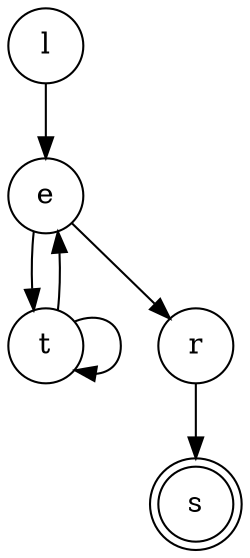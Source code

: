 digraph {   
    node [shape = doublecircle, color = black] s ;
    node [shape = circle];
    node [color= black];
    l -> e -> t -> t -> e -> r -> s;	
}